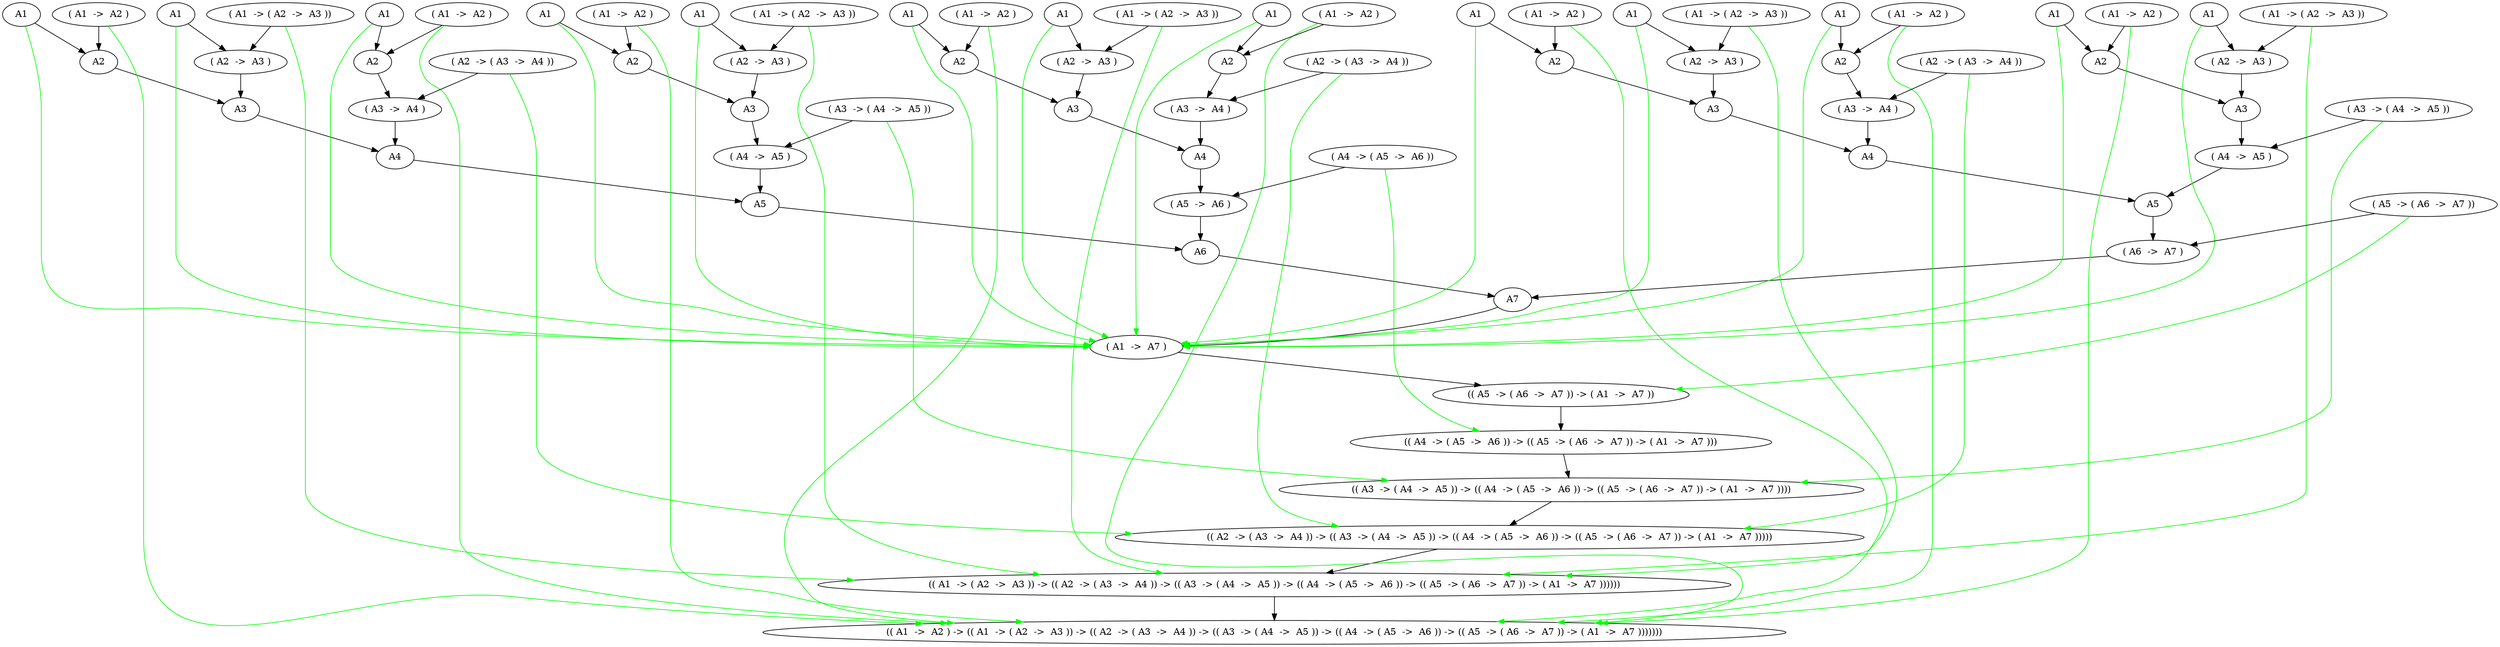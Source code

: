 digraph prooftreeDot {
"1" [label="(( A1  ->  A2 ) -> (( A1  -> ( A2  ->  A3 )) -> (( A2  -> ( A3  ->  A4 )) -> (( A3  -> ( A4  ->  A5 )) -> (( A4  -> ( A5  ->  A6 )) -> (( A5  -> ( A6  ->  A7 )) -> ( A1  ->  A7 )))))))"];
"2" [label="(( A1  -> ( A2  ->  A3 )) -> (( A2  -> ( A3  ->  A4 )) -> (( A3  -> ( A4  ->  A5 )) -> (( A4  -> ( A5  ->  A6 )) -> (( A5  -> ( A6  ->  A7 )) -> ( A1  ->  A7 ))))))"];
"2" -> "1";
"3" [label="(( A2  -> ( A3  ->  A4 )) -> (( A3  -> ( A4  ->  A5 )) -> (( A4  -> ( A5  ->  A6 )) -> (( A5  -> ( A6  ->  A7 )) -> ( A1  ->  A7 )))))"];
"3" -> "2";
"4" [label="(( A3  -> ( A4  ->  A5 )) -> (( A4  -> ( A5  ->  A6 )) -> (( A5  -> ( A6  ->  A7 )) -> ( A1  ->  A7 ))))"];
"4" -> "3";
"5" [label="(( A4  -> ( A5  ->  A6 )) -> (( A5  -> ( A6  ->  A7 )) -> ( A1  ->  A7 )))"];
"5" -> "4";
"6" [label="(( A5  -> ( A6  ->  A7 )) -> ( A1  ->  A7 ))"];
"6" -> "5";
"7" [label="( A1  ->  A7 )"];
"7" -> "6";
"8" [label=" A7 "];
"8" -> "7";
"9" [label=" A6 "];
"9" -> "8";
"10" [label=" A5 "];
"10" -> "9";
"11" [label=" A4 "];
"11" -> "10";
"12" [label=" A3 "];
"12" -> "11";
"13" [label=" A2 "];
"13" -> "12";
"14" [label=" A1 "];
"14" -> "13";
"14" -> "7" [color=green];
"15" [label="( A1  ->  A2 )"];
"15" -> "13";
"15" -> "1" [color=green];
"16" [label="( A2  ->  A3 )"];
"16" -> "12";
"17" [label=" A1 "];
"17" -> "16";
"17" -> "7" [color=green];
"18" [label="( A1  -> ( A2  ->  A3 ))"];
"18" -> "16";
"18" -> "2" [color=green];
"19" [label="( A3  ->  A4 )"];
"19" -> "11";
"20" [label=" A2 "];
"20" -> "19";
"21" [label=" A1 "];
"21" -> "20";
"21" -> "7" [color=green];
"22" [label="( A1  ->  A2 )"];
"22" -> "20";
"22" -> "1" [color=green];
"23" [label="( A2  -> ( A3  ->  A4 ))"];
"23" -> "19";
"23" -> "3" [color=green];
"24" [label="( A4  ->  A5 )"];
"24" -> "10";
"25" [label=" A3 "];
"25" -> "24";
"26" [label=" A2 "];
"26" -> "25";
"27" [label=" A1 "];
"27" -> "26";
"27" -> "7" [color=green];
"28" [label="( A1  ->  A2 )"];
"28" -> "26";
"28" -> "1" [color=green];
"29" [label="( A2  ->  A3 )"];
"29" -> "25";
"30" [label=" A1 "];
"30" -> "29";
"30" -> "7" [color=green];
"31" [label="( A1  -> ( A2  ->  A3 ))"];
"31" -> "29";
"31" -> "2" [color=green];
"32" [label="( A3  -> ( A4  ->  A5 ))"];
"32" -> "24";
"32" -> "4" [color=green];
"33" [label="( A5  ->  A6 )"];
"33" -> "9";
"34" [label=" A4 "];
"34" -> "33";
"35" [label=" A3 "];
"35" -> "34";
"36" [label=" A2 "];
"36" -> "35";
"37" [label=" A1 "];
"37" -> "36";
"37" -> "7" [color=green];
"38" [label="( A1  ->  A2 )"];
"38" -> "36";
"38" -> "1" [color=green];
"39" [label="( A2  ->  A3 )"];
"39" -> "35";
"40" [label=" A1 "];
"40" -> "39";
"40" -> "7" [color=green];
"41" [label="( A1  -> ( A2  ->  A3 ))"];
"41" -> "39";
"41" -> "2" [color=green];
"42" [label="( A3  ->  A4 )"];
"42" -> "34";
"43" [label=" A2 "];
"43" -> "42";
"44" [label=" A1 "];
"44" -> "43";
"44" -> "7" [color=green];
"45" [label="( A1  ->  A2 )"];
"45" -> "43";
"45" -> "1" [color=green];
"46" [label="( A2  -> ( A3  ->  A4 ))"];
"46" -> "42";
"46" -> "3" [color=green];
"47" [label="( A4  -> ( A5  ->  A6 ))"];
"47" -> "33";
"47" -> "5" [color=green];
"48" [label="( A6  ->  A7 )"];
"48" -> "8";
"49" [label=" A5 "];
"49" -> "48";
"50" [label=" A4 "];
"50" -> "49";
"51" [label=" A3 "];
"51" -> "50";
"52" [label=" A2 "];
"52" -> "51";
"53" [label=" A1 "];
"53" -> "52";
"53" -> "7" [color=green];
"54" [label="( A1  ->  A2 )"];
"54" -> "52";
"54" -> "1" [color=green];
"55" [label="( A2  ->  A3 )"];
"55" -> "51";
"56" [label=" A1 "];
"56" -> "55";
"56" -> "7" [color=green];
"57" [label="( A1  -> ( A2  ->  A3 ))"];
"57" -> "55";
"57" -> "2" [color=green];
"58" [label="( A3  ->  A4 )"];
"58" -> "50";
"59" [label=" A2 "];
"59" -> "58";
"60" [label=" A1 "];
"60" -> "59";
"60" -> "7" [color=green];
"61" [label="( A1  ->  A2 )"];
"61" -> "59";
"61" -> "1" [color=green];
"62" [label="( A2  -> ( A3  ->  A4 ))"];
"62" -> "58";
"62" -> "3" [color=green];
"63" [label="( A4  ->  A5 )"];
"63" -> "49";
"64" [label=" A3 "];
"64" -> "63";
"65" [label=" A2 "];
"65" -> "64";
"66" [label=" A1 "];
"66" -> "65";
"66" -> "7" [color=green];
"67" [label="( A1  ->  A2 )"];
"67" -> "65";
"67" -> "1" [color=green];
"68" [label="( A2  ->  A3 )"];
"68" -> "64";
"69" [label=" A1 "];
"69" -> "68";
"69" -> "7" [color=green];
"70" [label="( A1  -> ( A2  ->  A3 ))"];
"70" -> "68";
"70" -> "2" [color=green];
"71" [label="( A3  -> ( A4  ->  A5 ))"];
"71" -> "63";
"71" -> "4" [color=green];
"72" [label="( A5  -> ( A6  ->  A7 ))"];
"72" -> "48";
"72" -> "6" [color=green];
}
